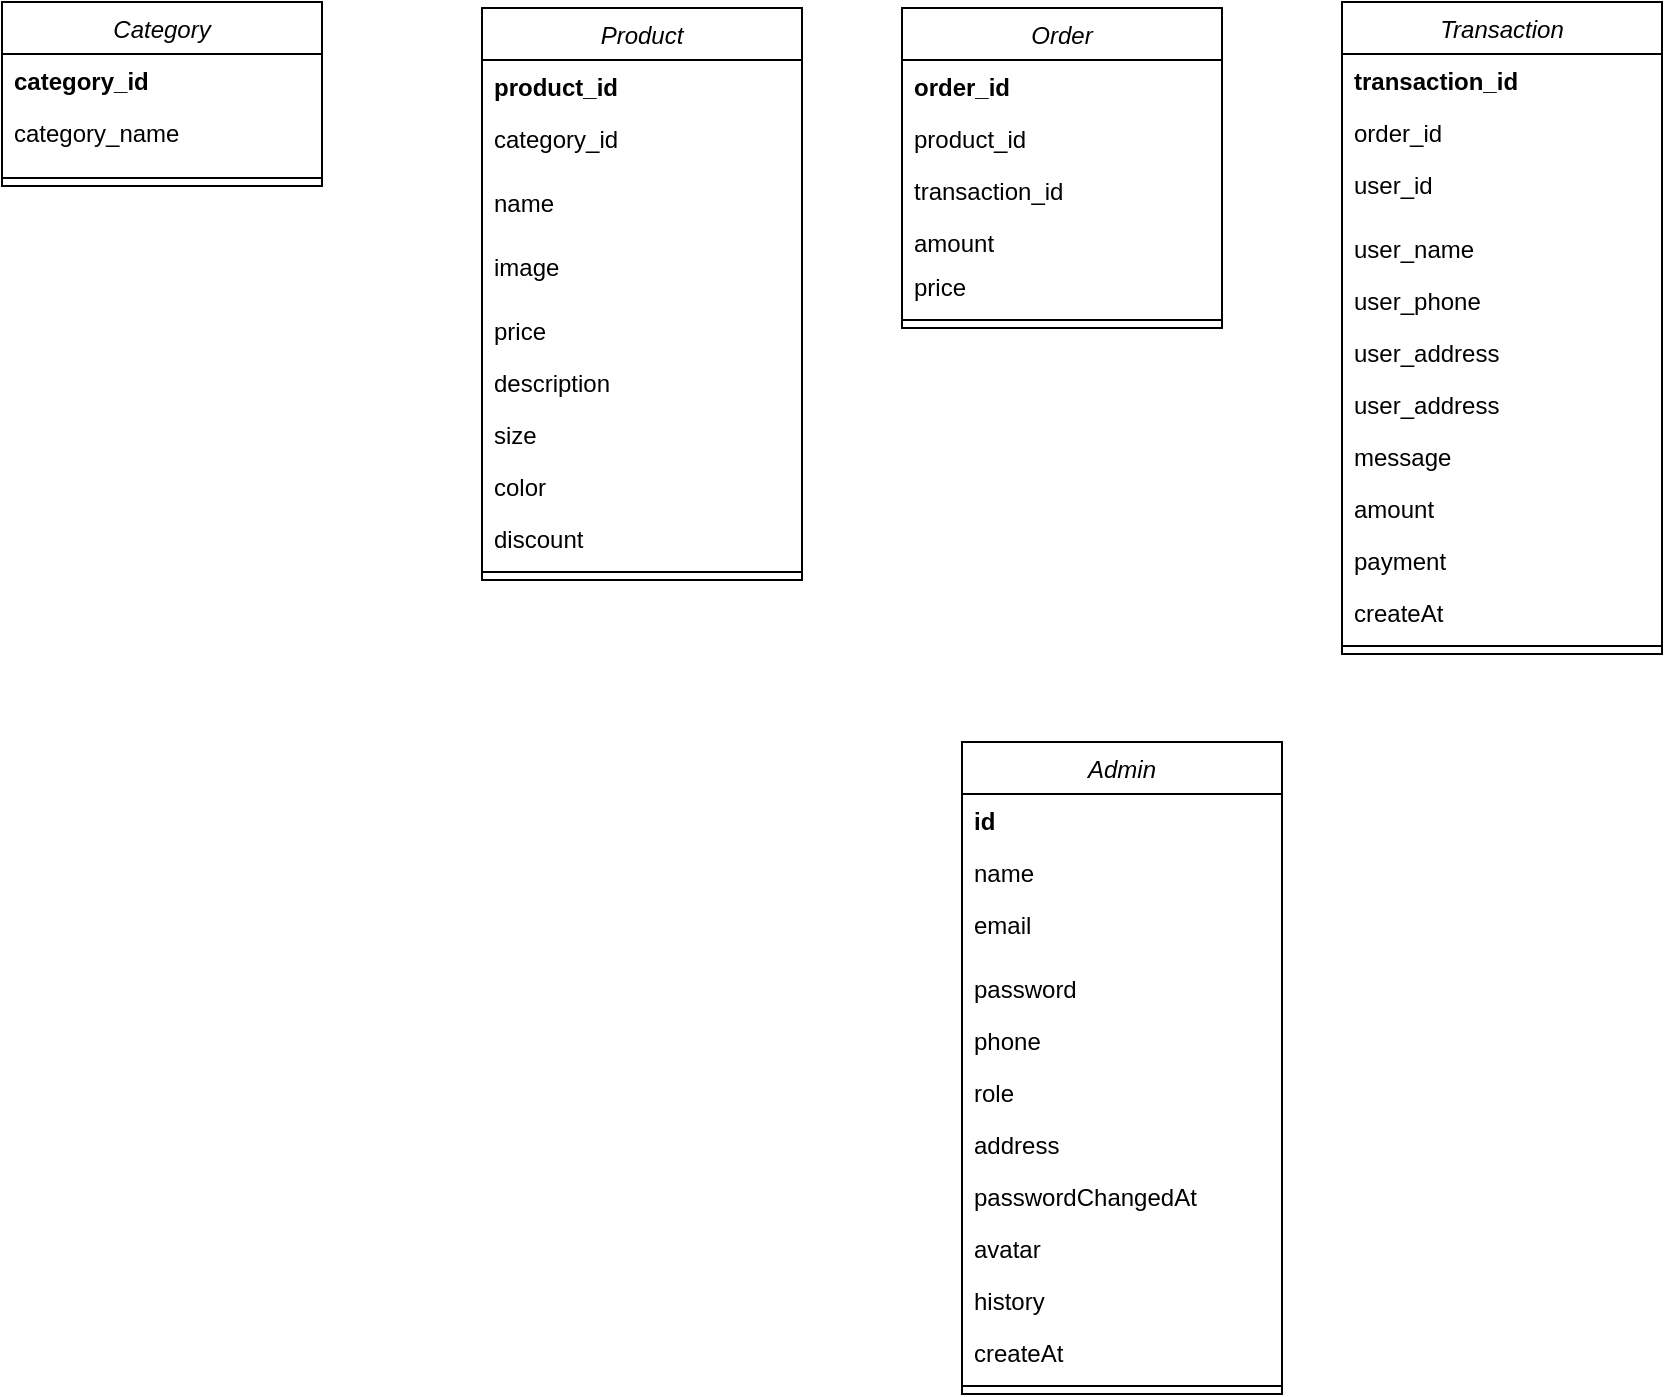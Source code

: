 <mxfile version="22.1.4" type="device">
  <diagram id="C5RBs43oDa-KdzZeNtuy" name="Page-1">
    <mxGraphModel dx="2656" dy="1031" grid="1" gridSize="10" guides="1" tooltips="1" connect="1" arrows="1" fold="1" page="1" pageScale="1" pageWidth="827" pageHeight="1169" math="0" shadow="0">
      <root>
        <mxCell id="WIyWlLk6GJQsqaUBKTNV-0" />
        <mxCell id="WIyWlLk6GJQsqaUBKTNV-1" parent="WIyWlLk6GJQsqaUBKTNV-0" />
        <mxCell id="55eRgbHsshCH0K4_jWMa-7" value="Product" style="swimlane;fontStyle=2;align=center;verticalAlign=top;childLayout=stackLayout;horizontal=1;startSize=26;horizontalStack=0;resizeParent=1;resizeLast=0;collapsible=1;marginBottom=0;rounded=0;shadow=0;strokeWidth=1;" parent="WIyWlLk6GJQsqaUBKTNV-1" vertex="1">
          <mxGeometry x="30" y="123" width="160" height="286" as="geometry">
            <mxRectangle x="230" y="140" width="160" height="26" as="alternateBounds" />
          </mxGeometry>
        </mxCell>
        <mxCell id="55eRgbHsshCH0K4_jWMa-8" value="product_id" style="text;align=left;verticalAlign=top;spacingLeft=4;spacingRight=4;overflow=hidden;rotatable=0;points=[[0,0.5],[1,0.5]];portConstraint=eastwest;fontStyle=1" parent="55eRgbHsshCH0K4_jWMa-7" vertex="1">
          <mxGeometry y="26" width="160" height="26" as="geometry" />
        </mxCell>
        <mxCell id="aakiNXGqi2vWoUYFqfuK-30" value="category_id" style="text;align=left;verticalAlign=top;spacingLeft=4;spacingRight=4;overflow=hidden;rotatable=0;points=[[0,0.5],[1,0.5]];portConstraint=eastwest;rounded=0;shadow=0;html=0;" parent="55eRgbHsshCH0K4_jWMa-7" vertex="1">
          <mxGeometry y="52" width="160" height="32" as="geometry" />
        </mxCell>
        <mxCell id="aakiNXGqi2vWoUYFqfuK-29" value="name" style="text;align=left;verticalAlign=top;spacingLeft=4;spacingRight=4;overflow=hidden;rotatable=0;points=[[0,0.5],[1,0.5]];portConstraint=eastwest;rounded=0;shadow=0;html=0;" parent="55eRgbHsshCH0K4_jWMa-7" vertex="1">
          <mxGeometry y="84" width="160" height="32" as="geometry" />
        </mxCell>
        <mxCell id="55eRgbHsshCH0K4_jWMa-10" value="image" style="text;align=left;verticalAlign=top;spacingLeft=4;spacingRight=4;overflow=hidden;rotatable=0;points=[[0,0.5],[1,0.5]];portConstraint=eastwest;rounded=0;shadow=0;html=0;" parent="55eRgbHsshCH0K4_jWMa-7" vertex="1">
          <mxGeometry y="116" width="160" height="32" as="geometry" />
        </mxCell>
        <mxCell id="55eRgbHsshCH0K4_jWMa-11" value="price" style="text;align=left;verticalAlign=top;spacingLeft=4;spacingRight=4;overflow=hidden;rotatable=0;points=[[0,0.5],[1,0.5]];portConstraint=eastwest;rounded=0;shadow=0;html=0;" parent="55eRgbHsshCH0K4_jWMa-7" vertex="1">
          <mxGeometry y="148" width="160" height="26" as="geometry" />
        </mxCell>
        <mxCell id="55eRgbHsshCH0K4_jWMa-12" value="description" style="text;align=left;verticalAlign=top;spacingLeft=4;spacingRight=4;overflow=hidden;rotatable=0;points=[[0,0.5],[1,0.5]];portConstraint=eastwest;rounded=0;shadow=0;html=0;" parent="55eRgbHsshCH0K4_jWMa-7" vertex="1">
          <mxGeometry y="174" width="160" height="26" as="geometry" />
        </mxCell>
        <mxCell id="55eRgbHsshCH0K4_jWMa-13" value="size" style="text;align=left;verticalAlign=top;spacingLeft=4;spacingRight=4;overflow=hidden;rotatable=0;points=[[0,0.5],[1,0.5]];portConstraint=eastwest;rounded=0;shadow=0;html=0;" parent="55eRgbHsshCH0K4_jWMa-7" vertex="1">
          <mxGeometry y="200" width="160" height="26" as="geometry" />
        </mxCell>
        <mxCell id="55eRgbHsshCH0K4_jWMa-14" value="color" style="text;align=left;verticalAlign=top;spacingLeft=4;spacingRight=4;overflow=hidden;rotatable=0;points=[[0,0.5],[1,0.5]];portConstraint=eastwest;rounded=0;shadow=0;html=0;" parent="55eRgbHsshCH0K4_jWMa-7" vertex="1">
          <mxGeometry y="226" width="160" height="26" as="geometry" />
        </mxCell>
        <mxCell id="aakiNXGqi2vWoUYFqfuK-42" value="discount" style="text;align=left;verticalAlign=top;spacingLeft=4;spacingRight=4;overflow=hidden;rotatable=0;points=[[0,0.5],[1,0.5]];portConstraint=eastwest;rounded=0;shadow=0;html=0;" parent="55eRgbHsshCH0K4_jWMa-7" vertex="1">
          <mxGeometry y="252" width="160" height="26" as="geometry" />
        </mxCell>
        <mxCell id="55eRgbHsshCH0K4_jWMa-18" value="" style="line;html=1;strokeWidth=1;align=left;verticalAlign=middle;spacingTop=-1;spacingLeft=3;spacingRight=3;rotatable=0;labelPosition=right;points=[];portConstraint=eastwest;" parent="55eRgbHsshCH0K4_jWMa-7" vertex="1">
          <mxGeometry y="278" width="160" height="8" as="geometry" />
        </mxCell>
        <mxCell id="aakiNXGqi2vWoUYFqfuK-9" value="Order" style="swimlane;fontStyle=2;align=center;verticalAlign=top;childLayout=stackLayout;horizontal=1;startSize=26;horizontalStack=0;resizeParent=1;resizeLast=0;collapsible=1;marginBottom=0;rounded=0;shadow=0;strokeWidth=1;" parent="WIyWlLk6GJQsqaUBKTNV-1" vertex="1">
          <mxGeometry x="240" y="123" width="160" height="160" as="geometry">
            <mxRectangle x="230" y="140" width="160" height="26" as="alternateBounds" />
          </mxGeometry>
        </mxCell>
        <mxCell id="aakiNXGqi2vWoUYFqfuK-10" value="order_id" style="text;align=left;verticalAlign=top;spacingLeft=4;spacingRight=4;overflow=hidden;rotatable=0;points=[[0,0.5],[1,0.5]];portConstraint=eastwest;fontStyle=1" parent="aakiNXGqi2vWoUYFqfuK-9" vertex="1">
          <mxGeometry y="26" width="160" height="26" as="geometry" />
        </mxCell>
        <mxCell id="aakiNXGqi2vWoUYFqfuK-11" value="product_id" style="text;align=left;verticalAlign=top;spacingLeft=4;spacingRight=4;overflow=hidden;rotatable=0;points=[[0,0.5],[1,0.5]];portConstraint=eastwest;rounded=0;shadow=0;html=0;" parent="aakiNXGqi2vWoUYFqfuK-9" vertex="1">
          <mxGeometry y="52" width="160" height="26" as="geometry" />
        </mxCell>
        <mxCell id="aakiNXGqi2vWoUYFqfuK-48" value="transaction_id" style="text;align=left;verticalAlign=top;spacingLeft=4;spacingRight=4;overflow=hidden;rotatable=0;points=[[0,0.5],[1,0.5]];portConstraint=eastwest;rounded=0;shadow=0;html=0;" parent="aakiNXGqi2vWoUYFqfuK-9" vertex="1">
          <mxGeometry y="78" width="160" height="26" as="geometry" />
        </mxCell>
        <mxCell id="aakiNXGqi2vWoUYFqfuK-12" value="amount" style="text;align=left;verticalAlign=top;spacingLeft=4;spacingRight=4;overflow=hidden;rotatable=0;points=[[0,0.5],[1,0.5]];portConstraint=eastwest;rounded=0;shadow=0;html=0;" parent="aakiNXGqi2vWoUYFqfuK-9" vertex="1">
          <mxGeometry y="104" width="160" height="22" as="geometry" />
        </mxCell>
        <mxCell id="aakiNXGqi2vWoUYFqfuK-13" value="price" style="text;align=left;verticalAlign=top;spacingLeft=4;spacingRight=4;overflow=hidden;rotatable=0;points=[[0,0.5],[1,0.5]];portConstraint=eastwest;rounded=0;shadow=0;html=0;" parent="aakiNXGqi2vWoUYFqfuK-9" vertex="1">
          <mxGeometry y="126" width="160" height="26" as="geometry" />
        </mxCell>
        <mxCell id="aakiNXGqi2vWoUYFqfuK-17" value="" style="line;html=1;strokeWidth=1;align=left;verticalAlign=middle;spacingTop=-1;spacingLeft=3;spacingRight=3;rotatable=0;labelPosition=right;points=[];portConstraint=eastwest;" parent="aakiNXGqi2vWoUYFqfuK-9" vertex="1">
          <mxGeometry y="152" width="160" height="8" as="geometry" />
        </mxCell>
        <mxCell id="aakiNXGqi2vWoUYFqfuK-18" value="Transaction" style="swimlane;fontStyle=2;align=center;verticalAlign=top;childLayout=stackLayout;horizontal=1;startSize=26;horizontalStack=0;resizeParent=1;resizeLast=0;collapsible=1;marginBottom=0;rounded=0;shadow=0;strokeWidth=1;" parent="WIyWlLk6GJQsqaUBKTNV-1" vertex="1">
          <mxGeometry x="460" y="120" width="160" height="326" as="geometry">
            <mxRectangle x="230" y="140" width="160" height="26" as="alternateBounds" />
          </mxGeometry>
        </mxCell>
        <mxCell id="aakiNXGqi2vWoUYFqfuK-19" value="transaction_id" style="text;align=left;verticalAlign=top;spacingLeft=4;spacingRight=4;overflow=hidden;rotatable=0;points=[[0,0.5],[1,0.5]];portConstraint=eastwest;fontStyle=1" parent="aakiNXGqi2vWoUYFqfuK-18" vertex="1">
          <mxGeometry y="26" width="160" height="26" as="geometry" />
        </mxCell>
        <mxCell id="aakiNXGqi2vWoUYFqfuK-20" value="order_id" style="text;align=left;verticalAlign=top;spacingLeft=4;spacingRight=4;overflow=hidden;rotatable=0;points=[[0,0.5],[1,0.5]];portConstraint=eastwest;rounded=0;shadow=0;html=0;" parent="aakiNXGqi2vWoUYFqfuK-18" vertex="1">
          <mxGeometry y="52" width="160" height="26" as="geometry" />
        </mxCell>
        <mxCell id="aakiNXGqi2vWoUYFqfuK-21" value="user_id" style="text;align=left;verticalAlign=top;spacingLeft=4;spacingRight=4;overflow=hidden;rotatable=0;points=[[0,0.5],[1,0.5]];portConstraint=eastwest;rounded=0;shadow=0;html=0;" parent="aakiNXGqi2vWoUYFqfuK-18" vertex="1">
          <mxGeometry y="78" width="160" height="32" as="geometry" />
        </mxCell>
        <mxCell id="aakiNXGqi2vWoUYFqfuK-22" value="user_name" style="text;align=left;verticalAlign=top;spacingLeft=4;spacingRight=4;overflow=hidden;rotatable=0;points=[[0,0.5],[1,0.5]];portConstraint=eastwest;rounded=0;shadow=0;html=0;" parent="aakiNXGqi2vWoUYFqfuK-18" vertex="1">
          <mxGeometry y="110" width="160" height="26" as="geometry" />
        </mxCell>
        <mxCell id="aakiNXGqi2vWoUYFqfuK-23" value="user_phone" style="text;align=left;verticalAlign=top;spacingLeft=4;spacingRight=4;overflow=hidden;rotatable=0;points=[[0,0.5],[1,0.5]];portConstraint=eastwest;rounded=0;shadow=0;html=0;" parent="aakiNXGqi2vWoUYFqfuK-18" vertex="1">
          <mxGeometry y="136" width="160" height="26" as="geometry" />
        </mxCell>
        <mxCell id="aakiNXGqi2vWoUYFqfuK-24" value="user_address" style="text;align=left;verticalAlign=top;spacingLeft=4;spacingRight=4;overflow=hidden;rotatable=0;points=[[0,0.5],[1,0.5]];portConstraint=eastwest;rounded=0;shadow=0;html=0;" parent="aakiNXGqi2vWoUYFqfuK-18" vertex="1">
          <mxGeometry y="162" width="160" height="26" as="geometry" />
        </mxCell>
        <mxCell id="aakiNXGqi2vWoUYFqfuK-43" value="user_address" style="text;align=left;verticalAlign=top;spacingLeft=4;spacingRight=4;overflow=hidden;rotatable=0;points=[[0,0.5],[1,0.5]];portConstraint=eastwest;rounded=0;shadow=0;html=0;" parent="aakiNXGqi2vWoUYFqfuK-18" vertex="1">
          <mxGeometry y="188" width="160" height="26" as="geometry" />
        </mxCell>
        <mxCell id="aakiNXGqi2vWoUYFqfuK-44" value="message" style="text;align=left;verticalAlign=top;spacingLeft=4;spacingRight=4;overflow=hidden;rotatable=0;points=[[0,0.5],[1,0.5]];portConstraint=eastwest;rounded=0;shadow=0;html=0;" parent="aakiNXGqi2vWoUYFqfuK-18" vertex="1">
          <mxGeometry y="214" width="160" height="26" as="geometry" />
        </mxCell>
        <mxCell id="aakiNXGqi2vWoUYFqfuK-45" value="amount" style="text;align=left;verticalAlign=top;spacingLeft=4;spacingRight=4;overflow=hidden;rotatable=0;points=[[0,0.5],[1,0.5]];portConstraint=eastwest;rounded=0;shadow=0;html=0;" parent="aakiNXGqi2vWoUYFqfuK-18" vertex="1">
          <mxGeometry y="240" width="160" height="26" as="geometry" />
        </mxCell>
        <mxCell id="aakiNXGqi2vWoUYFqfuK-46" value="payment" style="text;align=left;verticalAlign=top;spacingLeft=4;spacingRight=4;overflow=hidden;rotatable=0;points=[[0,0.5],[1,0.5]];portConstraint=eastwest;rounded=0;shadow=0;html=0;" parent="aakiNXGqi2vWoUYFqfuK-18" vertex="1">
          <mxGeometry y="266" width="160" height="26" as="geometry" />
        </mxCell>
        <mxCell id="aakiNXGqi2vWoUYFqfuK-47" value="createAt" style="text;align=left;verticalAlign=top;spacingLeft=4;spacingRight=4;overflow=hidden;rotatable=0;points=[[0,0.5],[1,0.5]];portConstraint=eastwest;rounded=0;shadow=0;html=0;" parent="aakiNXGqi2vWoUYFqfuK-18" vertex="1">
          <mxGeometry y="292" width="160" height="26" as="geometry" />
        </mxCell>
        <mxCell id="aakiNXGqi2vWoUYFqfuK-26" value="" style="line;html=1;strokeWidth=1;align=left;verticalAlign=middle;spacingTop=-1;spacingLeft=3;spacingRight=3;rotatable=0;labelPosition=right;points=[];portConstraint=eastwest;" parent="aakiNXGqi2vWoUYFqfuK-18" vertex="1">
          <mxGeometry y="318" width="160" height="8" as="geometry" />
        </mxCell>
        <mxCell id="aakiNXGqi2vWoUYFqfuK-31" value="Category" style="swimlane;fontStyle=2;align=center;verticalAlign=top;childLayout=stackLayout;horizontal=1;startSize=26;horizontalStack=0;resizeParent=1;resizeLast=0;collapsible=1;marginBottom=0;rounded=0;shadow=0;strokeWidth=1;" parent="WIyWlLk6GJQsqaUBKTNV-1" vertex="1">
          <mxGeometry x="-210" y="120" width="160" height="92" as="geometry">
            <mxRectangle x="230" y="140" width="160" height="26" as="alternateBounds" />
          </mxGeometry>
        </mxCell>
        <mxCell id="aakiNXGqi2vWoUYFqfuK-32" value="category_id" style="text;align=left;verticalAlign=top;spacingLeft=4;spacingRight=4;overflow=hidden;rotatable=0;points=[[0,0.5],[1,0.5]];portConstraint=eastwest;fontStyle=1" parent="aakiNXGqi2vWoUYFqfuK-31" vertex="1">
          <mxGeometry y="26" width="160" height="26" as="geometry" />
        </mxCell>
        <mxCell id="aakiNXGqi2vWoUYFqfuK-34" value="category_name" style="text;align=left;verticalAlign=top;spacingLeft=4;spacingRight=4;overflow=hidden;rotatable=0;points=[[0,0.5],[1,0.5]];portConstraint=eastwest;rounded=0;shadow=0;html=0;" parent="aakiNXGqi2vWoUYFqfuK-31" vertex="1">
          <mxGeometry y="52" width="160" height="32" as="geometry" />
        </mxCell>
        <mxCell id="aakiNXGqi2vWoUYFqfuK-40" value="" style="line;html=1;strokeWidth=1;align=left;verticalAlign=middle;spacingTop=-1;spacingLeft=3;spacingRight=3;rotatable=0;labelPosition=right;points=[];portConstraint=eastwest;" parent="aakiNXGqi2vWoUYFqfuK-31" vertex="1">
          <mxGeometry y="84" width="160" height="8" as="geometry" />
        </mxCell>
        <mxCell id="aakiNXGqi2vWoUYFqfuK-49" value="Admin" style="swimlane;fontStyle=2;align=center;verticalAlign=top;childLayout=stackLayout;horizontal=1;startSize=26;horizontalStack=0;resizeParent=1;resizeLast=0;collapsible=1;marginBottom=0;rounded=0;shadow=0;strokeWidth=1;" parent="WIyWlLk6GJQsqaUBKTNV-1" vertex="1">
          <mxGeometry x="270" y="490" width="160" height="326" as="geometry">
            <mxRectangle x="230" y="140" width="160" height="26" as="alternateBounds" />
          </mxGeometry>
        </mxCell>
        <mxCell id="aakiNXGqi2vWoUYFqfuK-50" value="id" style="text;align=left;verticalAlign=top;spacingLeft=4;spacingRight=4;overflow=hidden;rotatable=0;points=[[0,0.5],[1,0.5]];portConstraint=eastwest;fontStyle=1" parent="aakiNXGqi2vWoUYFqfuK-49" vertex="1">
          <mxGeometry y="26" width="160" height="26" as="geometry" />
        </mxCell>
        <mxCell id="aakiNXGqi2vWoUYFqfuK-51" value="name" style="text;align=left;verticalAlign=top;spacingLeft=4;spacingRight=4;overflow=hidden;rotatable=0;points=[[0,0.5],[1,0.5]];portConstraint=eastwest;rounded=0;shadow=0;html=0;" parent="aakiNXGqi2vWoUYFqfuK-49" vertex="1">
          <mxGeometry y="52" width="160" height="26" as="geometry" />
        </mxCell>
        <mxCell id="aakiNXGqi2vWoUYFqfuK-52" value="email" style="text;align=left;verticalAlign=top;spacingLeft=4;spacingRight=4;overflow=hidden;rotatable=0;points=[[0,0.5],[1,0.5]];portConstraint=eastwest;rounded=0;shadow=0;html=0;" parent="aakiNXGqi2vWoUYFqfuK-49" vertex="1">
          <mxGeometry y="78" width="160" height="32" as="geometry" />
        </mxCell>
        <mxCell id="aakiNXGqi2vWoUYFqfuK-53" value="password" style="text;align=left;verticalAlign=top;spacingLeft=4;spacingRight=4;overflow=hidden;rotatable=0;points=[[0,0.5],[1,0.5]];portConstraint=eastwest;rounded=0;shadow=0;html=0;" parent="aakiNXGqi2vWoUYFqfuK-49" vertex="1">
          <mxGeometry y="110" width="160" height="26" as="geometry" />
        </mxCell>
        <mxCell id="aakiNXGqi2vWoUYFqfuK-54" value="phone" style="text;align=left;verticalAlign=top;spacingLeft=4;spacingRight=4;overflow=hidden;rotatable=0;points=[[0,0.5],[1,0.5]];portConstraint=eastwest;rounded=0;shadow=0;html=0;" parent="aakiNXGqi2vWoUYFqfuK-49" vertex="1">
          <mxGeometry y="136" width="160" height="26" as="geometry" />
        </mxCell>
        <mxCell id="aakiNXGqi2vWoUYFqfuK-55" value="role" style="text;align=left;verticalAlign=top;spacingLeft=4;spacingRight=4;overflow=hidden;rotatable=0;points=[[0,0.5],[1,0.5]];portConstraint=eastwest;rounded=0;shadow=0;html=0;" parent="aakiNXGqi2vWoUYFqfuK-49" vertex="1">
          <mxGeometry y="162" width="160" height="26" as="geometry" />
        </mxCell>
        <mxCell id="aakiNXGqi2vWoUYFqfuK-57" value="address" style="text;align=left;verticalAlign=top;spacingLeft=4;spacingRight=4;overflow=hidden;rotatable=0;points=[[0,0.5],[1,0.5]];portConstraint=eastwest;rounded=0;shadow=0;html=0;" parent="aakiNXGqi2vWoUYFqfuK-49" vertex="1">
          <mxGeometry y="188" width="160" height="26" as="geometry" />
        </mxCell>
        <mxCell id="aakiNXGqi2vWoUYFqfuK-58" value="passwordChangedAt" style="text;align=left;verticalAlign=top;spacingLeft=4;spacingRight=4;overflow=hidden;rotatable=0;points=[[0,0.5],[1,0.5]];portConstraint=eastwest;rounded=0;shadow=0;html=0;" parent="aakiNXGqi2vWoUYFqfuK-49" vertex="1">
          <mxGeometry y="214" width="160" height="26" as="geometry" />
        </mxCell>
        <mxCell id="aakiNXGqi2vWoUYFqfuK-59" value="avatar" style="text;align=left;verticalAlign=top;spacingLeft=4;spacingRight=4;overflow=hidden;rotatable=0;points=[[0,0.5],[1,0.5]];portConstraint=eastwest;rounded=0;shadow=0;html=0;" parent="aakiNXGqi2vWoUYFqfuK-49" vertex="1">
          <mxGeometry y="240" width="160" height="26" as="geometry" />
        </mxCell>
        <mxCell id="aakiNXGqi2vWoUYFqfuK-60" value="history" style="text;align=left;verticalAlign=top;spacingLeft=4;spacingRight=4;overflow=hidden;rotatable=0;points=[[0,0.5],[1,0.5]];portConstraint=eastwest;rounded=0;shadow=0;html=0;" parent="aakiNXGqi2vWoUYFqfuK-49" vertex="1">
          <mxGeometry y="266" width="160" height="26" as="geometry" />
        </mxCell>
        <mxCell id="aakiNXGqi2vWoUYFqfuK-62" value="createAt" style="text;align=left;verticalAlign=top;spacingLeft=4;spacingRight=4;overflow=hidden;rotatable=0;points=[[0,0.5],[1,0.5]];portConstraint=eastwest;rounded=0;shadow=0;html=0;" parent="aakiNXGqi2vWoUYFqfuK-49" vertex="1">
          <mxGeometry y="292" width="160" height="26" as="geometry" />
        </mxCell>
        <mxCell id="aakiNXGqi2vWoUYFqfuK-61" value="" style="line;html=1;strokeWidth=1;align=left;verticalAlign=middle;spacingTop=-1;spacingLeft=3;spacingRight=3;rotatable=0;labelPosition=right;points=[];portConstraint=eastwest;" parent="aakiNXGqi2vWoUYFqfuK-49" vertex="1">
          <mxGeometry y="318" width="160" height="8" as="geometry" />
        </mxCell>
      </root>
    </mxGraphModel>
  </diagram>
</mxfile>
